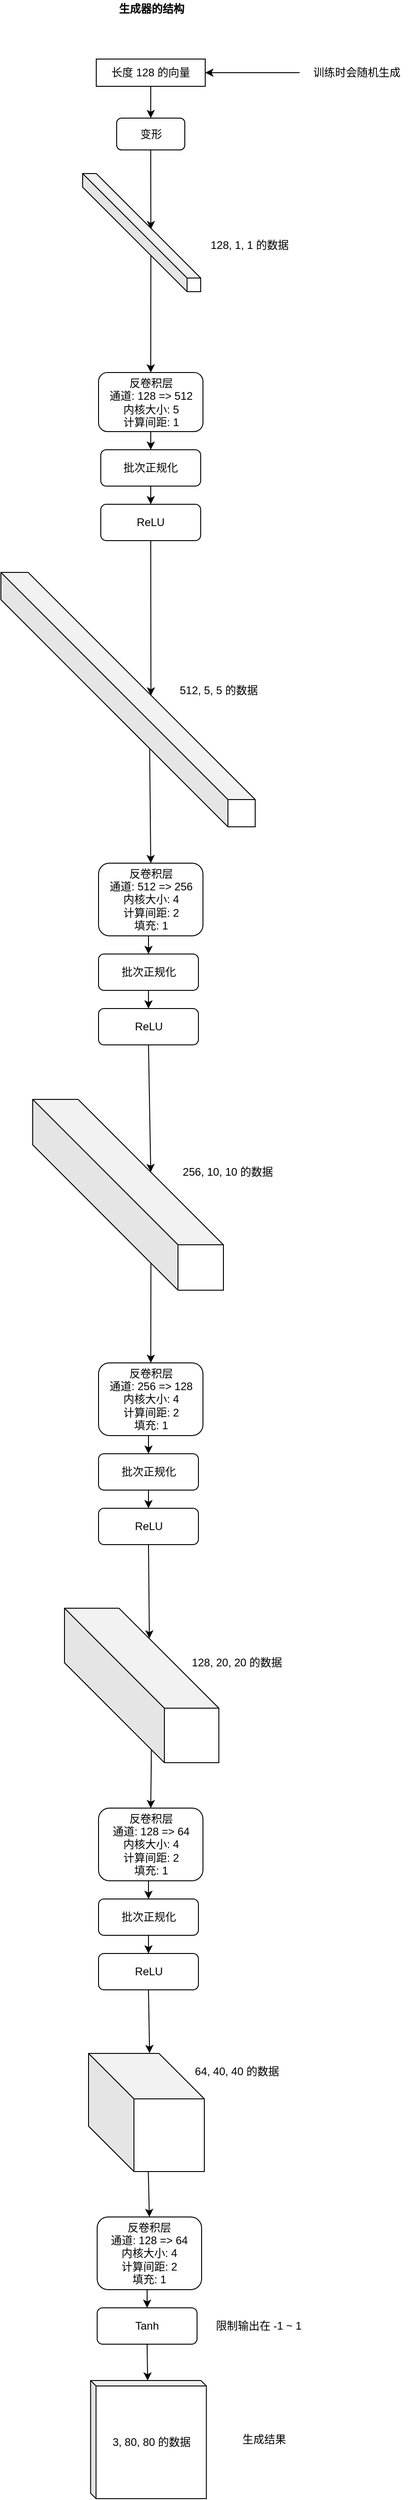 <mxfile version="13.6.2" type="device"><diagram id="HQnj9V9XdjPQDwRPpwuF" name="Page-1"><mxGraphModel dx="7347" dy="5220" grid="1" gridSize="10" guides="1" tooltips="1" connect="1" arrows="1" fold="1" page="1" pageScale="1" pageWidth="827" pageHeight="1169" math="1" shadow="0"><root><mxCell id="0"/><mxCell id="1" parent="0"/><mxCell id="UPLHIXsum6gc-YBeo4BS-10" style="rounded=0;orthogonalLoop=1;jettySize=auto;html=1;exitX=0.578;exitY=0.686;exitDx=0;exitDy=0;exitPerimeter=0;entryX=0.5;entryY=0;entryDx=0;entryDy=0;" edge="1" parent="1" source="b9eekvJ38GQ-W61zFvMe-2" target="b9eekvJ38GQ-W61zFvMe-3"><mxGeometry relative="1" as="geometry"/></mxCell><mxCell id="b9eekvJ38GQ-W61zFvMe-2" value="" style="shape=cube;whiteSpace=wrap;html=1;boundedLbl=1;backgroundOutline=1;darkOpacity=0.05;darkOpacity2=0.1;size=115;" parent="1" vertex="1"><mxGeometry x="165" y="231" width="130" height="130" as="geometry"/></mxCell><mxCell id="UPLHIXsum6gc-YBeo4BS-12" style="edgeStyle=none;rounded=0;orthogonalLoop=1;jettySize=auto;html=1;exitX=0.5;exitY=1;exitDx=0;exitDy=0;entryX=0.59;entryY=0.484;entryDx=0;entryDy=0;entryPerimeter=0;" edge="1" parent="1" source="UPLHIXsum6gc-YBeo4BS-22" target="UPLHIXsum6gc-YBeo4BS-11"><mxGeometry relative="1" as="geometry"><mxPoint x="226" y="670" as="sourcePoint"/></mxGeometry></mxCell><mxCell id="UPLHIXsum6gc-YBeo4BS-23" style="edgeStyle=none;rounded=0;orthogonalLoop=1;jettySize=auto;html=1;exitX=0.5;exitY=1;exitDx=0;exitDy=0;" edge="1" parent="1" source="b9eekvJ38GQ-W61zFvMe-3" target="UPLHIXsum6gc-YBeo4BS-21"><mxGeometry relative="1" as="geometry"/></mxCell><mxCell id="b9eekvJ38GQ-W61zFvMe-3" value="反卷积层&lt;br&gt;通道: 128 =&amp;gt; 512&lt;br&gt;内核大小: 5&lt;br&gt;计算间距: 1" style="rounded=1;whiteSpace=wrap;html=1;" parent="1" vertex="1"><mxGeometry x="182.5" y="450" width="115" height="65" as="geometry"/></mxCell><mxCell id="UPLHIXsum6gc-YBeo4BS-7" style="edgeStyle=orthogonalEdgeStyle;rounded=0;orthogonalLoop=1;jettySize=auto;html=1;exitX=0.5;exitY=1;exitDx=0;exitDy=0;entryX=0.5;entryY=0;entryDx=0;entryDy=0;" edge="1" parent="1" source="UPLHIXsum6gc-YBeo4BS-2" target="UPLHIXsum6gc-YBeo4BS-6"><mxGeometry relative="1" as="geometry"/></mxCell><mxCell id="UPLHIXsum6gc-YBeo4BS-2" value="长度 128 的向量" style="rounded=0;whiteSpace=wrap;html=1;" vertex="1" parent="1"><mxGeometry x="180" y="105" width="120" height="30" as="geometry"/></mxCell><mxCell id="UPLHIXsum6gc-YBeo4BS-4" style="edgeStyle=orthogonalEdgeStyle;rounded=0;orthogonalLoop=1;jettySize=auto;html=1;exitX=0;exitY=0.5;exitDx=0;exitDy=0;entryX=1;entryY=0.5;entryDx=0;entryDy=0;" edge="1" parent="1" source="UPLHIXsum6gc-YBeo4BS-3" target="UPLHIXsum6gc-YBeo4BS-2"><mxGeometry relative="1" as="geometry"/></mxCell><mxCell id="UPLHIXsum6gc-YBeo4BS-3" value="训练时会随机生成" style="text;html=1;strokeColor=none;fillColor=none;align=center;verticalAlign=middle;whiteSpace=wrap;rounded=0;" vertex="1" parent="1"><mxGeometry x="404" y="110" width="126" height="20" as="geometry"/></mxCell><mxCell id="UPLHIXsum6gc-YBeo4BS-8" style="edgeStyle=orthogonalEdgeStyle;rounded=0;orthogonalLoop=1;jettySize=auto;html=1;exitX=0.5;exitY=1;exitDx=0;exitDy=0;entryX=0.578;entryY=0.471;entryDx=0;entryDy=0;entryPerimeter=0;" edge="1" parent="1" source="UPLHIXsum6gc-YBeo4BS-6" target="b9eekvJ38GQ-W61zFvMe-2"><mxGeometry relative="1" as="geometry"/></mxCell><mxCell id="UPLHIXsum6gc-YBeo4BS-6" value="变形" style="rounded=1;whiteSpace=wrap;html=1;" vertex="1" parent="1"><mxGeometry x="202.5" y="170" width="75" height="35" as="geometry"/></mxCell><mxCell id="UPLHIXsum6gc-YBeo4BS-9" value="128, 1, 1 的数据" style="text;html=1;strokeColor=none;fillColor=none;align=center;verticalAlign=middle;whiteSpace=wrap;rounded=0;" vertex="1" parent="1"><mxGeometry x="284" y="300" width="130" height="20" as="geometry"/></mxCell><mxCell id="UPLHIXsum6gc-YBeo4BS-24" style="edgeStyle=none;rounded=0;orthogonalLoop=1;jettySize=auto;html=1;exitX=0.585;exitY=0.689;exitDx=0;exitDy=0;exitPerimeter=0;entryX=0.5;entryY=0;entryDx=0;entryDy=0;" edge="1" parent="1" source="UPLHIXsum6gc-YBeo4BS-11" target="UPLHIXsum6gc-YBeo4BS-19"><mxGeometry relative="1" as="geometry"/></mxCell><mxCell id="UPLHIXsum6gc-YBeo4BS-11" value="" style="shape=cube;whiteSpace=wrap;html=1;boundedLbl=1;backgroundOutline=1;darkOpacity=0.05;darkOpacity2=0.1;size=250;" vertex="1" parent="1"><mxGeometry x="75" y="670" width="280" height="280" as="geometry"/></mxCell><mxCell id="UPLHIXsum6gc-YBeo4BS-13" value="512, 5, 5 的数据" style="text;html=1;strokeColor=none;fillColor=none;align=center;verticalAlign=middle;whiteSpace=wrap;rounded=0;" vertex="1" parent="1"><mxGeometry x="250" y="790" width="130" height="20" as="geometry"/></mxCell><mxCell id="UPLHIXsum6gc-YBeo4BS-19" value="反卷积层&lt;br&gt;通道: 512 =&amp;gt; 256&lt;br&gt;内核大小: 4&lt;br&gt;计算间距: 2&lt;br&gt;填充: 1" style="rounded=1;whiteSpace=wrap;html=1;" vertex="1" parent="1"><mxGeometry x="182.5" y="990" width="115" height="80" as="geometry"/></mxCell><mxCell id="UPLHIXsum6gc-YBeo4BS-20" style="edgeStyle=none;rounded=0;orthogonalLoop=1;jettySize=auto;html=1;exitX=0.5;exitY=1;exitDx=0;exitDy=0;" edge="1" parent="1" source="UPLHIXsum6gc-YBeo4BS-21" target="UPLHIXsum6gc-YBeo4BS-22"><mxGeometry relative="1" as="geometry"/></mxCell><mxCell id="UPLHIXsum6gc-YBeo4BS-21" value="批次正规化" style="rounded=1;whiteSpace=wrap;html=1;" vertex="1" parent="1"><mxGeometry x="185" y="535" width="110" height="40" as="geometry"/></mxCell><mxCell id="UPLHIXsum6gc-YBeo4BS-22" value="ReLU" style="rounded=1;whiteSpace=wrap;html=1;" vertex="1" parent="1"><mxGeometry x="185" y="595" width="110" height="40" as="geometry"/></mxCell><mxCell id="UPLHIXsum6gc-YBeo4BS-26" style="edgeStyle=none;rounded=0;orthogonalLoop=1;jettySize=auto;html=1;exitX=0.5;exitY=1;exitDx=0;exitDy=0;" edge="1" parent="1" target="UPLHIXsum6gc-YBeo4BS-28"><mxGeometry relative="1" as="geometry"><mxPoint x="237.5" y="1070" as="sourcePoint"/></mxGeometry></mxCell><mxCell id="UPLHIXsum6gc-YBeo4BS-27" style="edgeStyle=none;rounded=0;orthogonalLoop=1;jettySize=auto;html=1;exitX=0.5;exitY=1;exitDx=0;exitDy=0;" edge="1" parent="1" source="UPLHIXsum6gc-YBeo4BS-28" target="UPLHIXsum6gc-YBeo4BS-29"><mxGeometry relative="1" as="geometry"/></mxCell><mxCell id="UPLHIXsum6gc-YBeo4BS-28" value="批次正规化" style="rounded=1;whiteSpace=wrap;html=1;" vertex="1" parent="1"><mxGeometry x="182.5" y="1090" width="110" height="40" as="geometry"/></mxCell><mxCell id="UPLHIXsum6gc-YBeo4BS-31" style="edgeStyle=none;rounded=0;orthogonalLoop=1;jettySize=auto;html=1;exitX=0.5;exitY=1;exitDx=0;exitDy=0;entryX=0;entryY=0;entryDx=130;entryDy=80;entryPerimeter=0;" edge="1" parent="1" source="UPLHIXsum6gc-YBeo4BS-29" target="UPLHIXsum6gc-YBeo4BS-30"><mxGeometry relative="1" as="geometry"/></mxCell><mxCell id="UPLHIXsum6gc-YBeo4BS-29" value="ReLU" style="rounded=1;whiteSpace=wrap;html=1;" vertex="1" parent="1"><mxGeometry x="182.5" y="1150" width="110" height="40" as="geometry"/></mxCell><mxCell id="UPLHIXsum6gc-YBeo4BS-38" style="edgeStyle=none;rounded=0;orthogonalLoop=1;jettySize=auto;html=1;exitX=0.62;exitY=0.851;exitDx=0;exitDy=0;exitPerimeter=0;" edge="1" parent="1" source="UPLHIXsum6gc-YBeo4BS-30" target="UPLHIXsum6gc-YBeo4BS-33"><mxGeometry relative="1" as="geometry"/></mxCell><mxCell id="UPLHIXsum6gc-YBeo4BS-30" value="" style="shape=cube;whiteSpace=wrap;html=1;boundedLbl=1;backgroundOutline=1;darkOpacity=0.05;darkOpacity2=0.1;size=160;" vertex="1" parent="1"><mxGeometry x="110" y="1250" width="210" height="210" as="geometry"/></mxCell><mxCell id="UPLHIXsum6gc-YBeo4BS-32" value="256, 10, 10 的数据" style="text;html=1;strokeColor=none;fillColor=none;align=center;verticalAlign=middle;whiteSpace=wrap;rounded=0;" vertex="1" parent="1"><mxGeometry x="260" y="1320" width="130" height="20" as="geometry"/></mxCell><mxCell id="UPLHIXsum6gc-YBeo4BS-33" value="反卷积层&lt;br&gt;通道: 256 =&amp;gt; 128&lt;br&gt;内核大小: 4&lt;br&gt;计算间距: 2&lt;br&gt;填充: 1" style="rounded=1;whiteSpace=wrap;html=1;" vertex="1" parent="1"><mxGeometry x="182.5" y="1540" width="115" height="80" as="geometry"/></mxCell><mxCell id="UPLHIXsum6gc-YBeo4BS-34" style="edgeStyle=none;rounded=0;orthogonalLoop=1;jettySize=auto;html=1;exitX=0.5;exitY=1;exitDx=0;exitDy=0;" edge="1" parent="1" target="UPLHIXsum6gc-YBeo4BS-36"><mxGeometry relative="1" as="geometry"><mxPoint x="237.5" y="1620" as="sourcePoint"/></mxGeometry></mxCell><mxCell id="UPLHIXsum6gc-YBeo4BS-35" style="edgeStyle=none;rounded=0;orthogonalLoop=1;jettySize=auto;html=1;exitX=0.5;exitY=1;exitDx=0;exitDy=0;" edge="1" parent="1" source="UPLHIXsum6gc-YBeo4BS-36" target="UPLHIXsum6gc-YBeo4BS-37"><mxGeometry relative="1" as="geometry"/></mxCell><mxCell id="UPLHIXsum6gc-YBeo4BS-36" value="批次正规化" style="rounded=1;whiteSpace=wrap;html=1;" vertex="1" parent="1"><mxGeometry x="182.5" y="1640" width="110" height="40" as="geometry"/></mxCell><mxCell id="UPLHIXsum6gc-YBeo4BS-41" style="edgeStyle=none;rounded=0;orthogonalLoop=1;jettySize=auto;html=1;exitX=0.5;exitY=1;exitDx=0;exitDy=0;entryX=0.55;entryY=0.196;entryDx=0;entryDy=0;entryPerimeter=0;" edge="1" parent="1" source="UPLHIXsum6gc-YBeo4BS-37" target="UPLHIXsum6gc-YBeo4BS-39"><mxGeometry relative="1" as="geometry"/></mxCell><mxCell id="UPLHIXsum6gc-YBeo4BS-37" value="ReLU" style="rounded=1;whiteSpace=wrap;html=1;" vertex="1" parent="1"><mxGeometry x="182.5" y="1700" width="110" height="40" as="geometry"/></mxCell><mxCell id="UPLHIXsum6gc-YBeo4BS-48" style="edgeStyle=none;rounded=0;orthogonalLoop=1;jettySize=auto;html=1;exitX=0.563;exitY=0.91;exitDx=0;exitDy=0;exitPerimeter=0;entryX=0.5;entryY=0;entryDx=0;entryDy=0;" edge="1" parent="1" source="UPLHIXsum6gc-YBeo4BS-39" target="UPLHIXsum6gc-YBeo4BS-43"><mxGeometry relative="1" as="geometry"/></mxCell><mxCell id="UPLHIXsum6gc-YBeo4BS-39" value="" style="shape=cube;whiteSpace=wrap;html=1;boundedLbl=1;backgroundOutline=1;darkOpacity=0.05;darkOpacity2=0.1;size=110;" vertex="1" parent="1"><mxGeometry x="145" y="1810" width="170" height="170" as="geometry"/></mxCell><mxCell id="UPLHIXsum6gc-YBeo4BS-40" value="128, 20, 20 的数据" style="text;html=1;strokeColor=none;fillColor=none;align=center;verticalAlign=middle;whiteSpace=wrap;rounded=0;" vertex="1" parent="1"><mxGeometry x="270" y="1860" width="130" height="20" as="geometry"/></mxCell><mxCell id="UPLHIXsum6gc-YBeo4BS-43" value="反卷积层&lt;br&gt;通道: 128 =&amp;gt; 64&lt;br&gt;内核大小: 4&lt;br&gt;计算间距: 2&lt;br&gt;填充: 1" style="rounded=1;whiteSpace=wrap;html=1;" vertex="1" parent="1"><mxGeometry x="182.5" y="2030" width="115" height="80" as="geometry"/></mxCell><mxCell id="UPLHIXsum6gc-YBeo4BS-44" style="edgeStyle=none;rounded=0;orthogonalLoop=1;jettySize=auto;html=1;exitX=0.5;exitY=1;exitDx=0;exitDy=0;" edge="1" parent="1" target="UPLHIXsum6gc-YBeo4BS-46"><mxGeometry relative="1" as="geometry"><mxPoint x="237.5" y="2110" as="sourcePoint"/></mxGeometry></mxCell><mxCell id="UPLHIXsum6gc-YBeo4BS-45" style="edgeStyle=none;rounded=0;orthogonalLoop=1;jettySize=auto;html=1;exitX=0.5;exitY=1;exitDx=0;exitDy=0;" edge="1" parent="1" source="UPLHIXsum6gc-YBeo4BS-46" target="UPLHIXsum6gc-YBeo4BS-47"><mxGeometry relative="1" as="geometry"/></mxCell><mxCell id="UPLHIXsum6gc-YBeo4BS-46" value="批次正规化" style="rounded=1;whiteSpace=wrap;html=1;" vertex="1" parent="1"><mxGeometry x="182.5" y="2130" width="110" height="40" as="geometry"/></mxCell><mxCell id="UPLHIXsum6gc-YBeo4BS-50" style="edgeStyle=none;rounded=0;orthogonalLoop=1;jettySize=auto;html=1;exitX=0.5;exitY=1;exitDx=0;exitDy=0;entryX=0.527;entryY=-0.003;entryDx=0;entryDy=0;entryPerimeter=0;" edge="1" parent="1" source="UPLHIXsum6gc-YBeo4BS-47" target="UPLHIXsum6gc-YBeo4BS-49"><mxGeometry relative="1" as="geometry"/></mxCell><mxCell id="UPLHIXsum6gc-YBeo4BS-47" value="ReLU" style="rounded=1;whiteSpace=wrap;html=1;" vertex="1" parent="1"><mxGeometry x="182.5" y="2190" width="110" height="40" as="geometry"/></mxCell><mxCell id="UPLHIXsum6gc-YBeo4BS-59" style="edgeStyle=none;rounded=0;orthogonalLoop=1;jettySize=auto;html=1;exitX=0.516;exitY=0.996;exitDx=0;exitDy=0;exitPerimeter=0;entryX=0.5;entryY=0;entryDx=0;entryDy=0;" edge="1" parent="1" source="UPLHIXsum6gc-YBeo4BS-49" target="UPLHIXsum6gc-YBeo4BS-53"><mxGeometry relative="1" as="geometry"/></mxCell><mxCell id="UPLHIXsum6gc-YBeo4BS-49" value="" style="shape=cube;whiteSpace=wrap;html=1;boundedLbl=1;backgroundOutline=1;darkOpacity=0.05;darkOpacity2=0.1;size=50;" vertex="1" parent="1"><mxGeometry x="171.5" y="2300" width="127.5" height="130" as="geometry"/></mxCell><mxCell id="UPLHIXsum6gc-YBeo4BS-52" value="64, 40, 40 的数据" style="text;html=1;strokeColor=none;fillColor=none;align=center;verticalAlign=middle;whiteSpace=wrap;rounded=0;" vertex="1" parent="1"><mxGeometry x="270" y="2310" width="130" height="20" as="geometry"/></mxCell><mxCell id="UPLHIXsum6gc-YBeo4BS-53" value="反卷积层&lt;br&gt;通道: 128 =&amp;gt; 64&lt;br&gt;内核大小: 4&lt;br&gt;计算间距: 2&lt;br&gt;填充: 1" style="rounded=1;whiteSpace=wrap;html=1;" vertex="1" parent="1"><mxGeometry x="181" y="2480" width="115" height="80" as="geometry"/></mxCell><mxCell id="UPLHIXsum6gc-YBeo4BS-54" style="edgeStyle=none;rounded=0;orthogonalLoop=1;jettySize=auto;html=1;exitX=0.5;exitY=1;exitDx=0;exitDy=0;" edge="1" parent="1" target="UPLHIXsum6gc-YBeo4BS-56"><mxGeometry relative="1" as="geometry"><mxPoint x="236" y="2560" as="sourcePoint"/></mxGeometry></mxCell><mxCell id="UPLHIXsum6gc-YBeo4BS-63" style="edgeStyle=none;rounded=0;orthogonalLoop=1;jettySize=auto;html=1;exitX=0.5;exitY=1;exitDx=0;exitDy=0;" edge="1" parent="1" source="UPLHIXsum6gc-YBeo4BS-56" target="UPLHIXsum6gc-YBeo4BS-60"><mxGeometry relative="1" as="geometry"/></mxCell><mxCell id="UPLHIXsum6gc-YBeo4BS-56" value="Tanh" style="rounded=1;whiteSpace=wrap;html=1;" vertex="1" parent="1"><mxGeometry x="181" y="2580" width="110" height="40" as="geometry"/></mxCell><mxCell id="UPLHIXsum6gc-YBeo4BS-58" value="限制输出在 -1 ~ 1" style="text;html=1;strokeColor=none;fillColor=none;align=center;verticalAlign=middle;whiteSpace=wrap;rounded=0;" vertex="1" parent="1"><mxGeometry x="303.5" y="2590" width="110" height="20" as="geometry"/></mxCell><mxCell id="UPLHIXsum6gc-YBeo4BS-60" value="&lt;span&gt;3, 80, 80 的数据&lt;/span&gt;" style="shape=cube;whiteSpace=wrap;html=1;boundedLbl=1;backgroundOutline=1;darkOpacity=0.05;darkOpacity2=0.1;size=6;" vertex="1" parent="1"><mxGeometry x="173.75" y="2660" width="127.5" height="130" as="geometry"/></mxCell><mxCell id="UPLHIXsum6gc-YBeo4BS-64" value="生成结果" style="text;html=1;strokeColor=none;fillColor=none;align=center;verticalAlign=middle;whiteSpace=wrap;rounded=0;" vertex="1" parent="1"><mxGeometry x="310" y="2715" width="110" height="20" as="geometry"/></mxCell><mxCell id="UPLHIXsum6gc-YBeo4BS-66" value="生成器的结构" style="text;html=1;strokeColor=none;fillColor=none;align=center;verticalAlign=middle;whiteSpace=wrap;rounded=0;fontStyle=1" vertex="1" parent="1"><mxGeometry x="171.5" y="40" width="137.5" height="20" as="geometry"/></mxCell></root></mxGraphModel></diagram></mxfile>